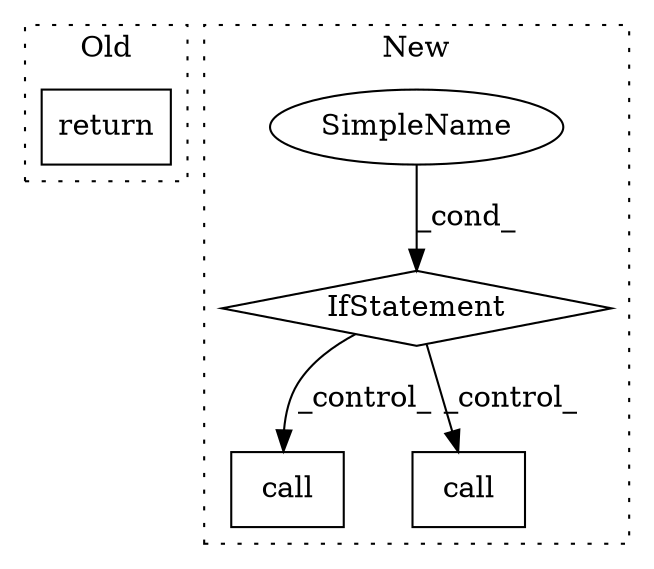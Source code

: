 digraph G {
subgraph cluster0 {
1 [label="return" a="41" s="7309" l="7" shape="box"];
label = "Old";
style="dotted";
}
subgraph cluster1 {
2 [label="call" a="32" s="7872,7982" l="5,1" shape="box"];
3 [label="IfStatement" a="25" s="3244,3309" l="4,2" shape="diamond"];
4 [label="SimpleName" a="42" s="" l="" shape="ellipse"];
5 [label="call" a="32" s="7752,7852" l="5,1" shape="box"];
label = "New";
style="dotted";
}
3 -> 2 [label="_control_"];
3 -> 5 [label="_control_"];
4 -> 3 [label="_cond_"];
}